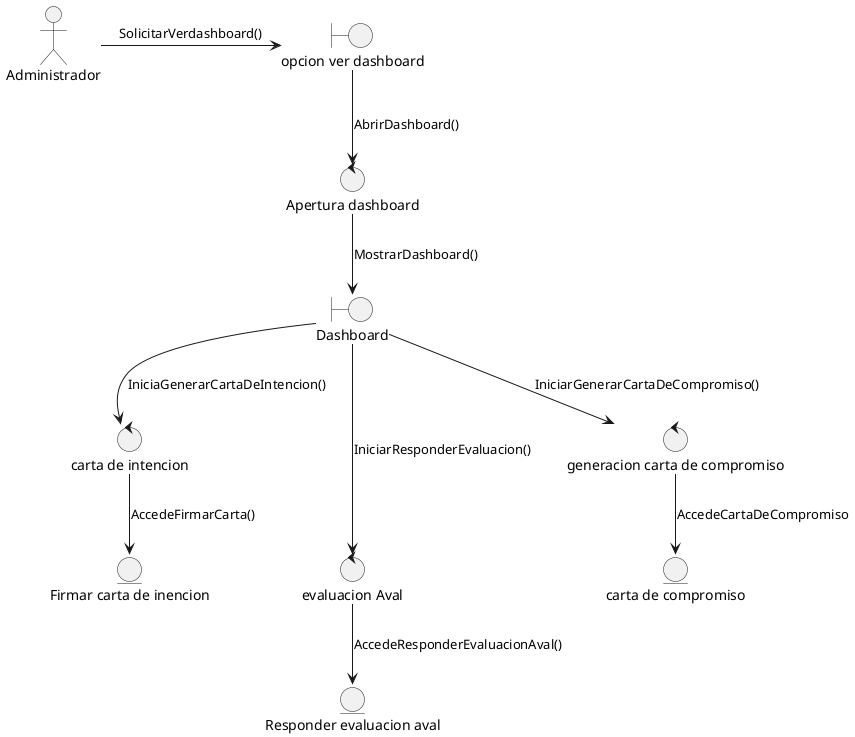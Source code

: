 @startuml DiagramaDeColaboracionDeDashboarAdministrador

:Administrador: as administrador

boundary "opcion ver dashboard" as ver
control "Apertura dashboard" as verificacion
control "carta de intencion" as firmar
control "evaluacion Aval" as responder
control "generacion carta de compromiso" as Generar

boundary "Dashboard" as dashboard
entity "Firmar carta de inencion" as carta
entity "Responder evaluacion aval" as aval
entity "carta de compromiso" as carta_compromiso


administrador-> ver: "SolicitarVerdashboard()"
ver--> verificacion: "AbrirDashboard()"
verificacion --> dashboard: "MostrarDashboard()"
dashboard --> firmar : "IniciaGenerarCartaDeIntencion()"
dashboard ---> responder : "IniciarResponderEvaluacion()"
dashboard--> Generar : "IniciarGenerarCartaDeCompromiso()"

firmar--> carta : "AccedeFirmarCarta()"
responder --> aval : "AccedeResponderEvaluacionAval()"
Generar --> carta_compromiso : "AccedeCartaDeCompromiso"






@enduml